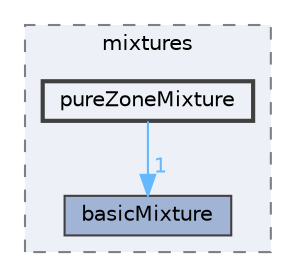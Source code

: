 digraph "src/thermophysicalModels/basic/mixtures/pureZoneMixture"
{
 // LATEX_PDF_SIZE
  bgcolor="transparent";
  edge [fontname=Helvetica,fontsize=10,labelfontname=Helvetica,labelfontsize=10];
  node [fontname=Helvetica,fontsize=10,shape=box,height=0.2,width=0.4];
  compound=true
  subgraph clusterdir_98749f5e88c1d31322c3eea5d7103a03 {
    graph [ bgcolor="#edf0f7", pencolor="grey50", label="mixtures", fontname=Helvetica,fontsize=10 style="filled,dashed", URL="dir_98749f5e88c1d31322c3eea5d7103a03.html",tooltip=""]
  dir_fa5c8182df0b02b1a59debe313363759 [label="basicMixture", fillcolor="#a2b4d6", color="grey25", style="filled", URL="dir_fa5c8182df0b02b1a59debe313363759.html",tooltip=""];
  dir_2be21213aa6514621a0917f74cdf883e [label="pureZoneMixture", fillcolor="#edf0f7", color="grey25", style="filled,bold", URL="dir_2be21213aa6514621a0917f74cdf883e.html",tooltip=""];
  }
  dir_2be21213aa6514621a0917f74cdf883e->dir_fa5c8182df0b02b1a59debe313363759 [headlabel="1", labeldistance=1.5 headhref="dir_003136_000235.html" href="dir_003136_000235.html" color="steelblue1" fontcolor="steelblue1"];
}
